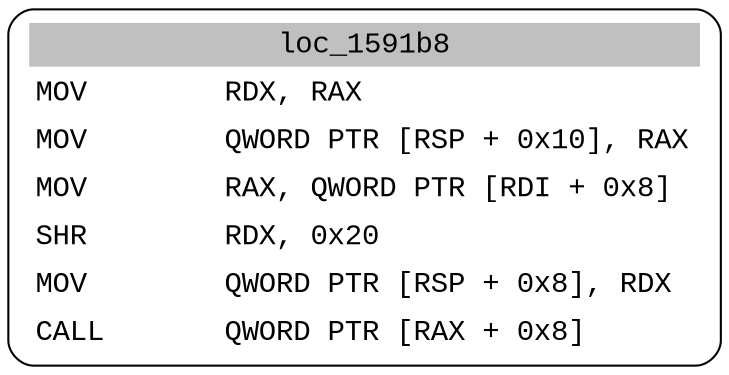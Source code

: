 digraph asm_graph {
1941 [
shape="Mrecord" fontname="Courier New"label =<<table border="0" cellborder="0" cellpadding="3"><tr><td align="center" colspan="2" bgcolor="grey">loc_1591b8</td></tr><tr><td align="left">MOV        RDX, RAX</td></tr><tr><td align="left">MOV        QWORD PTR [RSP + 0x10], RAX</td></tr><tr><td align="left">MOV        RAX, QWORD PTR [RDI + 0x8]</td></tr><tr><td align="left">SHR        RDX, 0x20</td></tr><tr><td align="left">MOV        QWORD PTR [RSP + 0x8], RDX</td></tr><tr><td align="left">CALL       QWORD PTR [RAX + 0x8]</td></tr></table>> ];
}